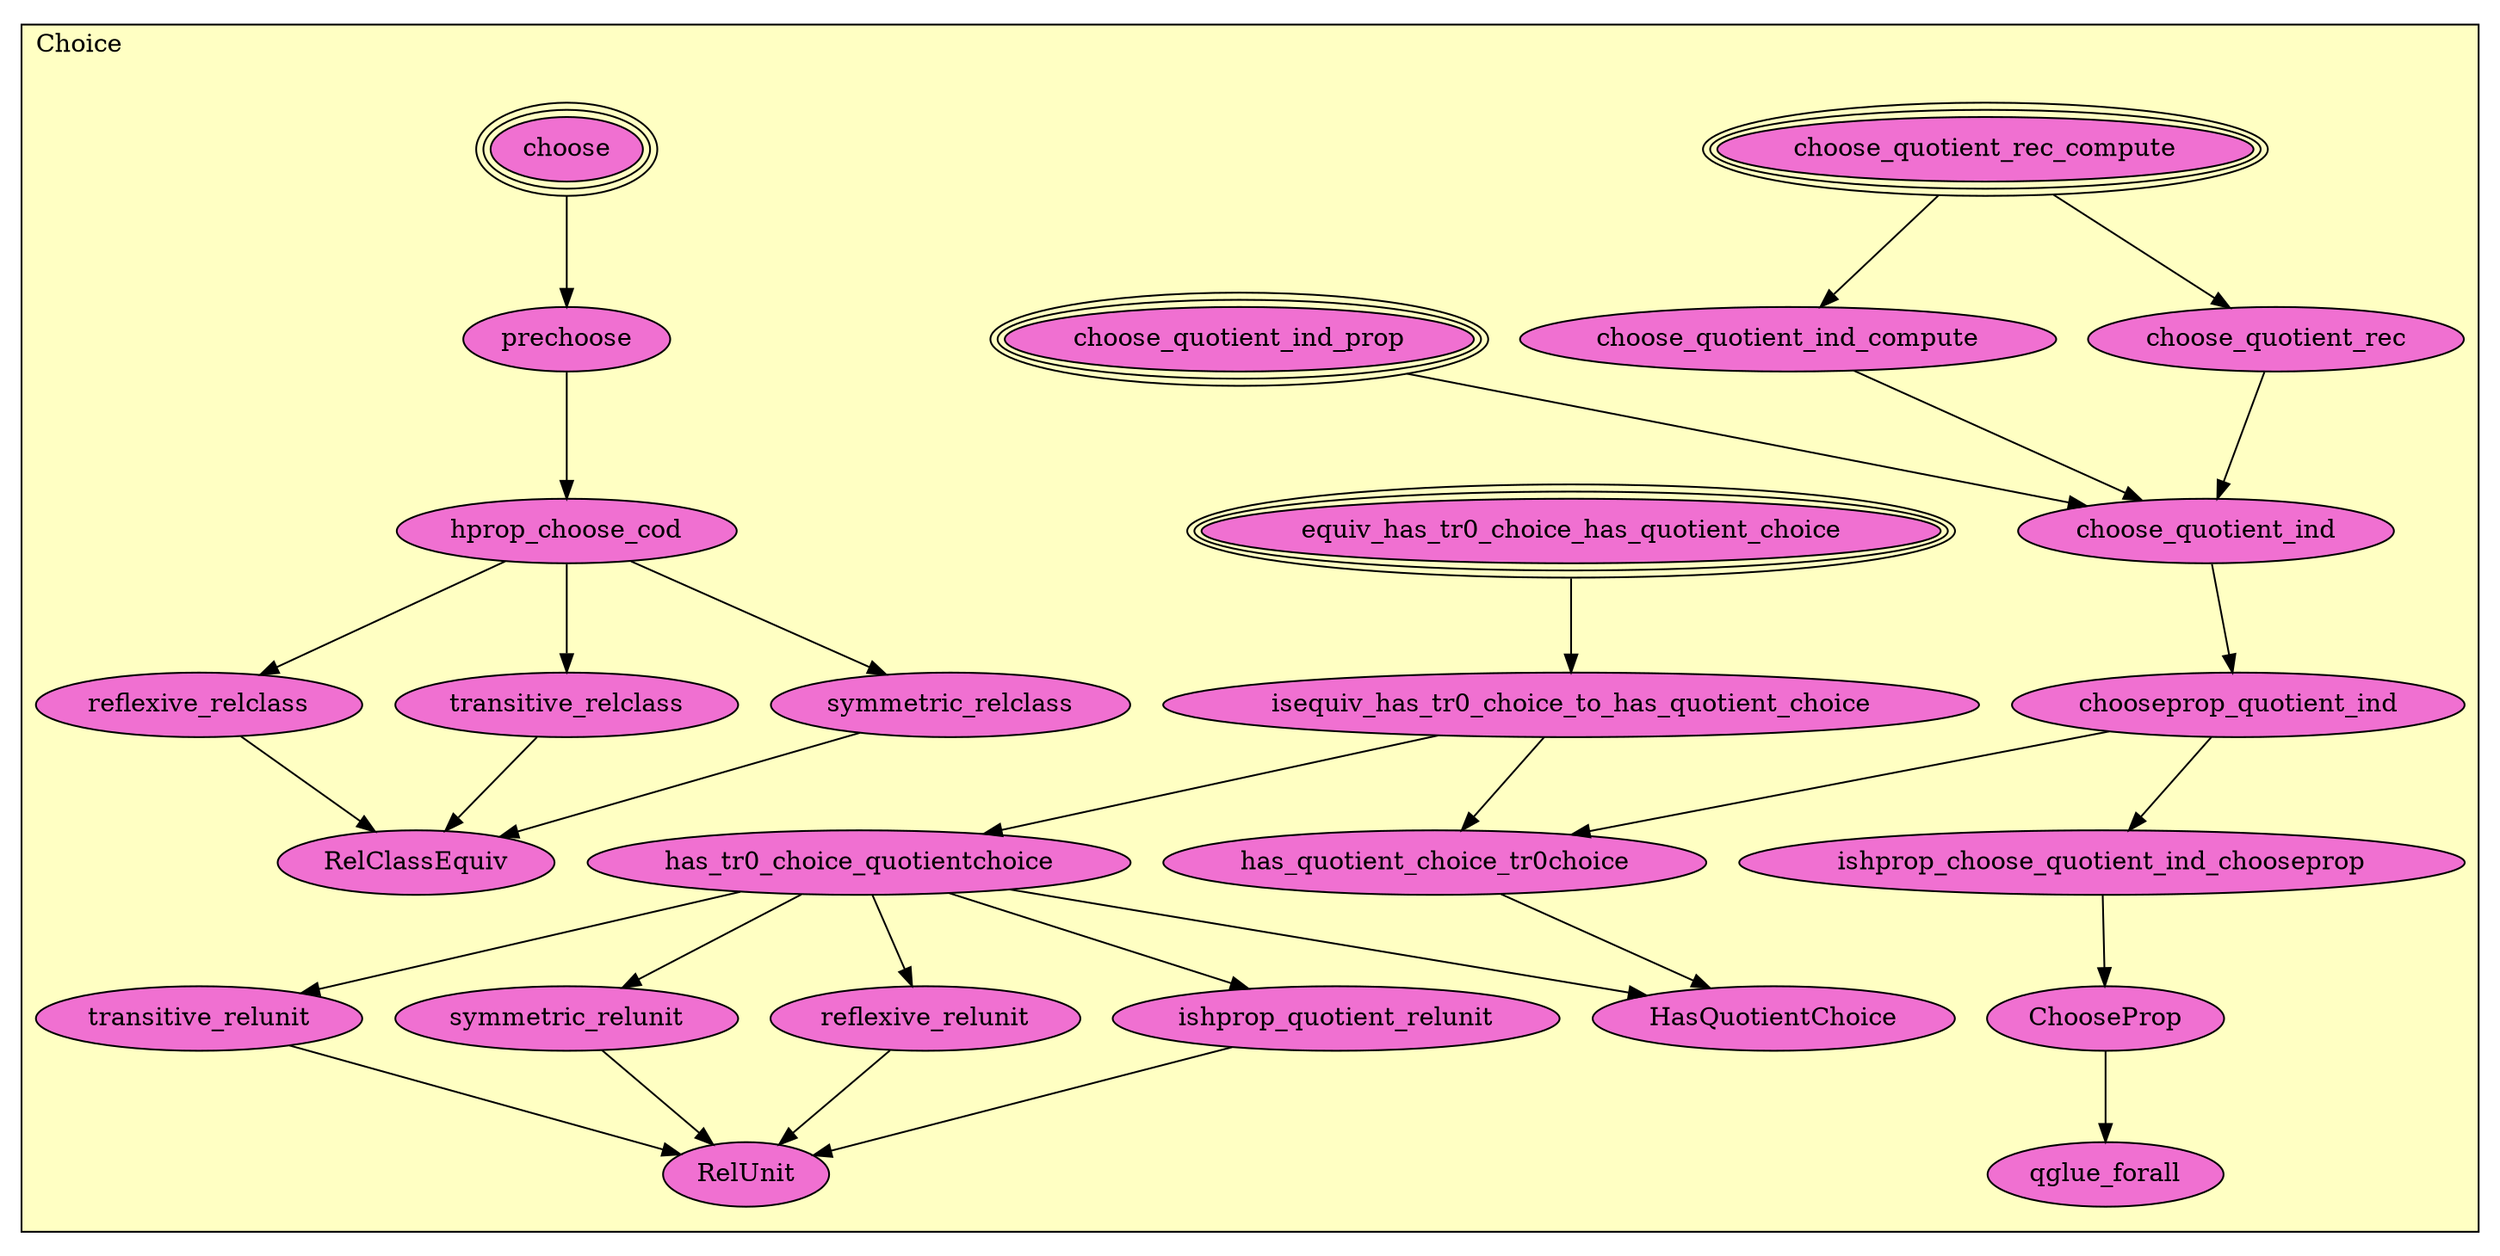 digraph HoTT_Colimits_Quotient_Choice {
  graph [ratio=0.5]
  node [style=filled]
Choice_choose_quotient_rec_compute [label="choose_quotient_rec_compute", URL=<Choice.html#choose_quotient_rec_compute>, peripheries=3, fillcolor="#F070D1"] ;
Choice_choose_quotient_ind_compute [label="choose_quotient_ind_compute", URL=<Choice.html#choose_quotient_ind_compute>, fillcolor="#F070D1"] ;
Choice_choose_quotient_rec [label="choose_quotient_rec", URL=<Choice.html#choose_quotient_rec>, fillcolor="#F070D1"] ;
Choice_choose_quotient_ind_prop [label="choose_quotient_ind_prop", URL=<Choice.html#choose_quotient_ind_prop>, peripheries=3, fillcolor="#F070D1"] ;
Choice_choose_quotient_ind [label="choose_quotient_ind", URL=<Choice.html#choose_quotient_ind>, fillcolor="#F070D1"] ;
Choice_chooseprop_quotient_ind [label="chooseprop_quotient_ind", URL=<Choice.html#chooseprop_quotient_ind>, fillcolor="#F070D1"] ;
Choice_ishprop_choose_quotient_ind_chooseprop [label="ishprop_choose_quotient_ind_chooseprop", URL=<Choice.html#ishprop_choose_quotient_ind_chooseprop>, fillcolor="#F070D1"] ;
Choice_ChooseProp [label="ChooseProp", URL=<Choice.html#ChooseProp>, fillcolor="#F070D1"] ;
Choice_qglue_forall [label="qglue_forall", URL=<Choice.html#qglue_forall>, fillcolor="#F070D1"] ;
Choice_equiv_has_tr0_choice_has_quotient_choice [label="equiv_has_tr0_choice_has_quotient_choice", URL=<Choice.html#equiv_has_tr0_choice_has_quotient_choice>, peripheries=3, fillcolor="#F070D1"] ;
Choice_isequiv_has_tr0_choice_to_has_quotient_choice [label="isequiv_has_tr0_choice_to_has_quotient_choice", URL=<Choice.html#isequiv_has_tr0_choice_to_has_quotient_choice>, fillcolor="#F070D1"] ;
Choice_has_quotient_choice_tr0choice [label="has_quotient_choice_tr0choice", URL=<Choice.html#has_quotient_choice_tr0choice>, fillcolor="#F070D1"] ;
Choice_has_tr0_choice_quotientchoice [label="has_tr0_choice_quotientchoice", URL=<Choice.html#has_tr0_choice_quotientchoice>, fillcolor="#F070D1"] ;
Choice_ishprop_quotient_relunit [label="ishprop_quotient_relunit", URL=<Choice.html#ishprop_quotient_relunit>, fillcolor="#F070D1"] ;
Choice_transitive_relunit [label="transitive_relunit", URL=<Choice.html#transitive_relunit>, fillcolor="#F070D1"] ;
Choice_symmetric_relunit [label="symmetric_relunit", URL=<Choice.html#symmetric_relunit>, fillcolor="#F070D1"] ;
Choice_reflexive_relunit [label="reflexive_relunit", URL=<Choice.html#reflexive_relunit>, fillcolor="#F070D1"] ;
Choice_RelUnit [label="RelUnit", URL=<Choice.html#RelUnit>, fillcolor="#F070D1"] ;
Choice_choose [label="choose", URL=<Choice.html#choose>, peripheries=3, fillcolor="#F070D1"] ;
Choice_prechoose [label="prechoose", URL=<Choice.html#prechoose>, fillcolor="#F070D1"] ;
Choice_hprop_choose_cod [label="hprop_choose_cod", URL=<Choice.html#hprop_choose_cod>, fillcolor="#F070D1"] ;
Choice_transitive_relclass [label="transitive_relclass", URL=<Choice.html#transitive_relclass>, fillcolor="#F070D1"] ;
Choice_symmetric_relclass [label="symmetric_relclass", URL=<Choice.html#symmetric_relclass>, fillcolor="#F070D1"] ;
Choice_reflexive_relclass [label="reflexive_relclass", URL=<Choice.html#reflexive_relclass>, fillcolor="#F070D1"] ;
Choice_RelClassEquiv [label="RelClassEquiv", URL=<Choice.html#RelClassEquiv>, fillcolor="#F070D1"] ;
Choice_HasQuotientChoice [label="HasQuotientChoice", URL=<Choice.html#HasQuotientChoice>, fillcolor="#F070D1"] ;
  Choice_choose_quotient_rec_compute -> Choice_choose_quotient_ind_compute [] ;
  Choice_choose_quotient_rec_compute -> Choice_choose_quotient_rec [] ;
  Choice_choose_quotient_ind_compute -> Choice_choose_quotient_ind [] ;
  Choice_choose_quotient_rec -> Choice_choose_quotient_ind [] ;
  Choice_choose_quotient_ind_prop -> Choice_choose_quotient_ind [] ;
  Choice_choose_quotient_ind -> Choice_chooseprop_quotient_ind [] ;
  Choice_chooseprop_quotient_ind -> Choice_ishprop_choose_quotient_ind_chooseprop [] ;
  Choice_chooseprop_quotient_ind -> Choice_has_quotient_choice_tr0choice [] ;
  Choice_ishprop_choose_quotient_ind_chooseprop -> Choice_ChooseProp [] ;
  Choice_ChooseProp -> Choice_qglue_forall [] ;
  Choice_equiv_has_tr0_choice_has_quotient_choice -> Choice_isequiv_has_tr0_choice_to_has_quotient_choice [] ;
  Choice_isequiv_has_tr0_choice_to_has_quotient_choice -> Choice_has_quotient_choice_tr0choice [] ;
  Choice_isequiv_has_tr0_choice_to_has_quotient_choice -> Choice_has_tr0_choice_quotientchoice [] ;
  Choice_has_quotient_choice_tr0choice -> Choice_HasQuotientChoice [] ;
  Choice_has_tr0_choice_quotientchoice -> Choice_ishprop_quotient_relunit [] ;
  Choice_has_tr0_choice_quotientchoice -> Choice_transitive_relunit [] ;
  Choice_has_tr0_choice_quotientchoice -> Choice_symmetric_relunit [] ;
  Choice_has_tr0_choice_quotientchoice -> Choice_reflexive_relunit [] ;
  Choice_has_tr0_choice_quotientchoice -> Choice_HasQuotientChoice [] ;
  Choice_ishprop_quotient_relunit -> Choice_RelUnit [] ;
  Choice_transitive_relunit -> Choice_RelUnit [] ;
  Choice_symmetric_relunit -> Choice_RelUnit [] ;
  Choice_reflexive_relunit -> Choice_RelUnit [] ;
  Choice_choose -> Choice_prechoose [] ;
  Choice_prechoose -> Choice_hprop_choose_cod [] ;
  Choice_hprop_choose_cod -> Choice_transitive_relclass [] ;
  Choice_hprop_choose_cod -> Choice_symmetric_relclass [] ;
  Choice_hprop_choose_cod -> Choice_reflexive_relclass [] ;
  Choice_transitive_relclass -> Choice_RelClassEquiv [] ;
  Choice_symmetric_relclass -> Choice_RelClassEquiv [] ;
  Choice_reflexive_relclass -> Choice_RelClassEquiv [] ;
subgraph cluster_Choice { label="Choice"; fillcolor="#FFFFC3"; labeljust=l; style=filled 
Choice_HasQuotientChoice; Choice_RelClassEquiv; Choice_reflexive_relclass; Choice_symmetric_relclass; Choice_transitive_relclass; Choice_hprop_choose_cod; Choice_prechoose; Choice_choose; Choice_RelUnit; Choice_reflexive_relunit; Choice_symmetric_relunit; Choice_transitive_relunit; Choice_ishprop_quotient_relunit; Choice_has_tr0_choice_quotientchoice; Choice_has_quotient_choice_tr0choice; Choice_isequiv_has_tr0_choice_to_has_quotient_choice; Choice_equiv_has_tr0_choice_has_quotient_choice; Choice_qglue_forall; Choice_ChooseProp; Choice_ishprop_choose_quotient_ind_chooseprop; Choice_chooseprop_quotient_ind; Choice_choose_quotient_ind; Choice_choose_quotient_ind_prop; Choice_choose_quotient_rec; Choice_choose_quotient_ind_compute; Choice_choose_quotient_rec_compute; };
} /* END */
